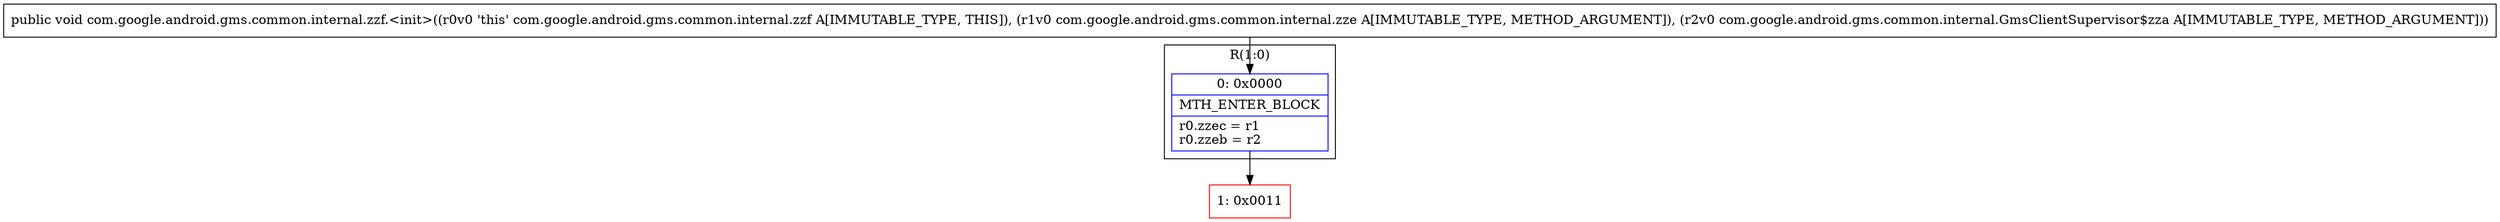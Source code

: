 digraph "CFG forcom.google.android.gms.common.internal.zzf.\<init\>(Lcom\/google\/android\/gms\/common\/internal\/zze;Lcom\/google\/android\/gms\/common\/internal\/GmsClientSupervisor$zza;)V" {
subgraph cluster_Region_214048440 {
label = "R(1:0)";
node [shape=record,color=blue];
Node_0 [shape=record,label="{0\:\ 0x0000|MTH_ENTER_BLOCK\l|r0.zzec = r1\lr0.zzeb = r2\l}"];
}
Node_1 [shape=record,color=red,label="{1\:\ 0x0011}"];
MethodNode[shape=record,label="{public void com.google.android.gms.common.internal.zzf.\<init\>((r0v0 'this' com.google.android.gms.common.internal.zzf A[IMMUTABLE_TYPE, THIS]), (r1v0 com.google.android.gms.common.internal.zze A[IMMUTABLE_TYPE, METHOD_ARGUMENT]), (r2v0 com.google.android.gms.common.internal.GmsClientSupervisor$zza A[IMMUTABLE_TYPE, METHOD_ARGUMENT])) }"];
MethodNode -> Node_0;
Node_0 -> Node_1;
}

